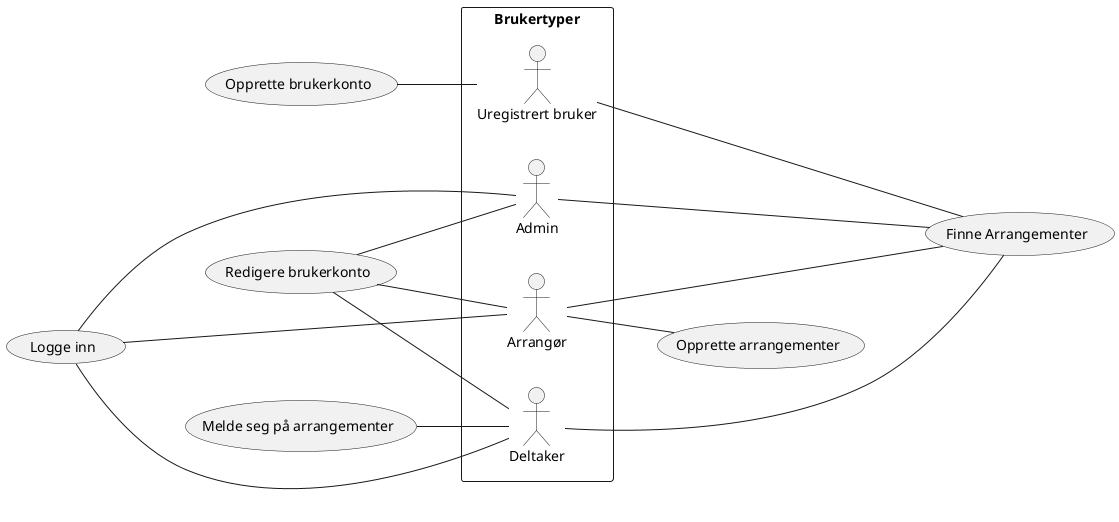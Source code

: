 @startuml
left to right direction

rectangle Brukertyper{

    :Deltaker:
    :Arrangør:
    :Admin:
    :Uregistrert bruker: as Uregistrert

}

Admin --- (Finne Arrangementer)
Arrangør --- (Finne Arrangementer)
Deltaker --- (Finne Arrangementer)
Uregistrert --- (Finne Arrangementer)

(Redigere brukerkonto) -- Deltaker
(Redigere brukerkonto) -- Arrangør
(Redigere brukerkonto) -- Admin
(Opprette brukerkonto) -- Uregistrert

(Logge inn) --- Deltaker
(Logge inn) --- Arrangør
(Logge inn) --- Admin

(Melde seg på arrangementer) -- Deltaker

Arrangør -- (Opprette arrangementer)

@enduml